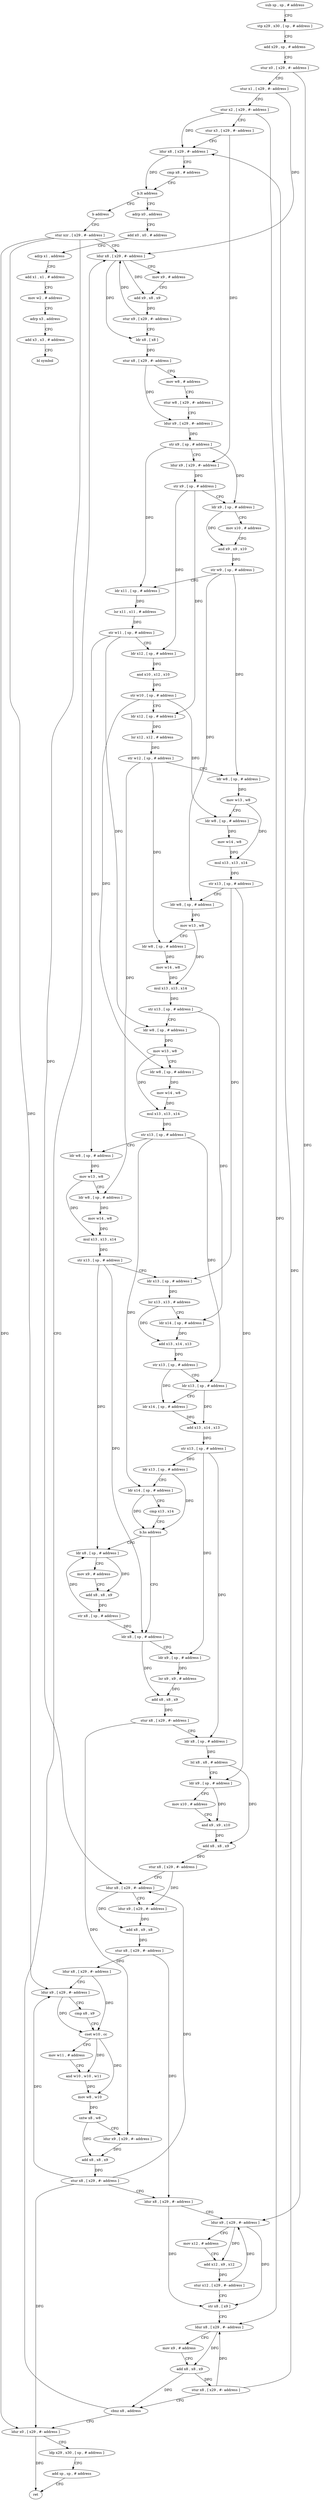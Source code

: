 digraph "func" {
"4235632" [label = "sub sp , sp , # address" ]
"4235636" [label = "stp x29 , x30 , [ sp , # address ]" ]
"4235640" [label = "add x29 , sp , # address" ]
"4235644" [label = "stur x0 , [ x29 , #- address ]" ]
"4235648" [label = "stur x1 , [ x29 , #- address ]" ]
"4235652" [label = "stur x2 , [ x29 , #- address ]" ]
"4235656" [label = "stur x3 , [ x29 , #- address ]" ]
"4235660" [label = "ldur x8 , [ x29 , #- address ]" ]
"4235664" [label = "cmp x8 , # address" ]
"4235668" [label = "b.lt address" ]
"4235676" [label = "adrp x0 , address" ]
"4235672" [label = "b address" ]
"4235680" [label = "add x0 , x0 , # address" ]
"4235684" [label = "adrp x1 , address" ]
"4235688" [label = "add x1 , x1 , # address" ]
"4235692" [label = "mov w2 , # address" ]
"4235696" [label = "adrp x3 , address" ]
"4235700" [label = "add x3 , x3 , # address" ]
"4235704" [label = "bl symbol" ]
"4235708" [label = "stur xzr , [ x29 , #- address ]" ]
"4235712" [label = "ldur x8 , [ x29 , #- address ]" ]
"4235976" [label = "ldr x8 , [ sp , # address ]" ]
"4235980" [label = "ldr x9 , [ sp , # address ]" ]
"4235984" [label = "lsr x9 , x9 , # address" ]
"4235988" [label = "add x8 , x8 , x9" ]
"4235992" [label = "stur x8 , [ x29 , #- address ]" ]
"4235996" [label = "ldr x8 , [ sp , # address ]" ]
"4236000" [label = "lsl x8 , x8 , # address" ]
"4236004" [label = "ldr x9 , [ sp , # address ]" ]
"4236008" [label = "mov x10 , # address" ]
"4236012" [label = "and x9 , x9 , x10" ]
"4236016" [label = "add x8 , x8 , x9" ]
"4236020" [label = "stur x8 , [ x29 , #- address ]" ]
"4236024" [label = "ldur x8 , [ x29 , #- address ]" ]
"4236028" [label = "ldur x9 , [ x29 , #- address ]" ]
"4236032" [label = "add x8 , x9 , x8" ]
"4236036" [label = "stur x8 , [ x29 , #- address ]" ]
"4236040" [label = "ldur x8 , [ x29 , #- address ]" ]
"4236044" [label = "ldur x9 , [ x29 , #- address ]" ]
"4236048" [label = "cmp x8 , x9" ]
"4236052" [label = "cset w10 , cc" ]
"4236056" [label = "mov w11 , # address" ]
"4236060" [label = "and w10 , w10 , w11" ]
"4236064" [label = "mov w8 , w10" ]
"4236068" [label = "sxtw x8 , w8" ]
"4236072" [label = "ldur x9 , [ x29 , #- address ]" ]
"4236076" [label = "add x8 , x8 , x9" ]
"4236080" [label = "stur x8 , [ x29 , #- address ]" ]
"4236084" [label = "ldur x8 , [ x29 , #- address ]" ]
"4236088" [label = "ldur x9 , [ x29 , #- address ]" ]
"4236092" [label = "mov x12 , # address" ]
"4236096" [label = "add x12 , x9 , x12" ]
"4236100" [label = "stur x12 , [ x29 , #- address ]" ]
"4236104" [label = "str x8 , [ x9 ]" ]
"4236108" [label = "ldur x8 , [ x29 , #- address ]" ]
"4236112" [label = "mov x9 , # address" ]
"4236116" [label = "add x8 , x8 , x9" ]
"4236120" [label = "stur x8 , [ x29 , #- address ]" ]
"4236124" [label = "cbnz x8 , address" ]
"4236128" [label = "ldur x0 , [ x29 , #- address ]" ]
"4235960" [label = "ldr x8 , [ sp , # address ]" ]
"4235964" [label = "mov x9 , # address" ]
"4235968" [label = "add x8 , x8 , x9" ]
"4235972" [label = "str x8 , [ sp , # address ]" ]
"4235716" [label = "mov x9 , # address" ]
"4235720" [label = "add x9 , x8 , x9" ]
"4235724" [label = "stur x9 , [ x29 , #- address ]" ]
"4235728" [label = "ldr x8 , [ x8 ]" ]
"4235732" [label = "stur x8 , [ x29 , #- address ]" ]
"4235736" [label = "mov w8 , # address" ]
"4235740" [label = "stur w8 , [ x29 , #- address ]" ]
"4235744" [label = "ldur x9 , [ x29 , #- address ]" ]
"4235748" [label = "str x9 , [ sp , # address ]" ]
"4235752" [label = "ldur x9 , [ x29 , #- address ]" ]
"4235756" [label = "str x9 , [ sp , # address ]" ]
"4235760" [label = "ldr x9 , [ sp , # address ]" ]
"4235764" [label = "mov x10 , # address" ]
"4235768" [label = "and x9 , x9 , x10" ]
"4235772" [label = "str w9 , [ sp , # address ]" ]
"4235776" [label = "ldr x11 , [ sp , # address ]" ]
"4235780" [label = "lsr x11 , x11 , # address" ]
"4235784" [label = "str w11 , [ sp , # address ]" ]
"4235788" [label = "ldr x12 , [ sp , # address ]" ]
"4235792" [label = "and x10 , x12 , x10" ]
"4235796" [label = "str w10 , [ sp , # address ]" ]
"4235800" [label = "ldr x12 , [ sp , # address ]" ]
"4235804" [label = "lsr x12 , x12 , # address" ]
"4235808" [label = "str w12 , [ sp , # address ]" ]
"4235812" [label = "ldr w8 , [ sp , # address ]" ]
"4235816" [label = "mov w13 , w8" ]
"4235820" [label = "ldr w8 , [ sp , # address ]" ]
"4235824" [label = "mov w14 , w8" ]
"4235828" [label = "mul x13 , x13 , x14" ]
"4235832" [label = "str x13 , [ sp , # address ]" ]
"4235836" [label = "ldr w8 , [ sp , # address ]" ]
"4235840" [label = "mov w13 , w8" ]
"4235844" [label = "ldr w8 , [ sp , # address ]" ]
"4235848" [label = "mov w14 , w8" ]
"4235852" [label = "mul x13 , x13 , x14" ]
"4235856" [label = "str x13 , [ sp , # address ]" ]
"4235860" [label = "ldr w8 , [ sp , # address ]" ]
"4235864" [label = "mov w13 , w8" ]
"4235868" [label = "ldr w8 , [ sp , # address ]" ]
"4235872" [label = "mov w14 , w8" ]
"4235876" [label = "mul x13 , x13 , x14" ]
"4235880" [label = "str x13 , [ sp , # address ]" ]
"4235884" [label = "ldr w8 , [ sp , # address ]" ]
"4235888" [label = "mov w13 , w8" ]
"4235892" [label = "ldr w8 , [ sp , # address ]" ]
"4235896" [label = "mov w14 , w8" ]
"4235900" [label = "mul x13 , x13 , x14" ]
"4235904" [label = "str x13 , [ sp , # address ]" ]
"4235908" [label = "ldr x13 , [ sp , # address ]" ]
"4235912" [label = "lsr x13 , x13 , # address" ]
"4235916" [label = "ldr x14 , [ sp , # address ]" ]
"4235920" [label = "add x13 , x14 , x13" ]
"4235924" [label = "str x13 , [ sp , # address ]" ]
"4235928" [label = "ldr x13 , [ sp , # address ]" ]
"4235932" [label = "ldr x14 , [ sp , # address ]" ]
"4235936" [label = "add x13 , x14 , x13" ]
"4235940" [label = "str x13 , [ sp , # address ]" ]
"4235944" [label = "ldr x13 , [ sp , # address ]" ]
"4235948" [label = "ldr x14 , [ sp , # address ]" ]
"4235952" [label = "cmp x13 , x14" ]
"4235956" [label = "b.hs address" ]
"4236132" [label = "ldp x29 , x30 , [ sp , # address ]" ]
"4236136" [label = "add sp , sp , # address" ]
"4236140" [label = "ret" ]
"4235632" -> "4235636" [ label = "CFG" ]
"4235636" -> "4235640" [ label = "CFG" ]
"4235640" -> "4235644" [ label = "CFG" ]
"4235644" -> "4235648" [ label = "CFG" ]
"4235644" -> "4236088" [ label = "DFG" ]
"4235648" -> "4235652" [ label = "CFG" ]
"4235648" -> "4235712" [ label = "DFG" ]
"4235652" -> "4235656" [ label = "CFG" ]
"4235652" -> "4235660" [ label = "DFG" ]
"4235652" -> "4236108" [ label = "DFG" ]
"4235656" -> "4235660" [ label = "CFG" ]
"4235656" -> "4235752" [ label = "DFG" ]
"4235660" -> "4235664" [ label = "CFG" ]
"4235660" -> "4235668" [ label = "DFG" ]
"4235664" -> "4235668" [ label = "CFG" ]
"4235668" -> "4235676" [ label = "CFG" ]
"4235668" -> "4235672" [ label = "CFG" ]
"4235676" -> "4235680" [ label = "CFG" ]
"4235672" -> "4235708" [ label = "CFG" ]
"4235680" -> "4235684" [ label = "CFG" ]
"4235684" -> "4235688" [ label = "CFG" ]
"4235688" -> "4235692" [ label = "CFG" ]
"4235692" -> "4235696" [ label = "CFG" ]
"4235696" -> "4235700" [ label = "CFG" ]
"4235700" -> "4235704" [ label = "CFG" ]
"4235708" -> "4235712" [ label = "CFG" ]
"4235708" -> "4236024" [ label = "DFG" ]
"4235708" -> "4236044" [ label = "DFG" ]
"4235708" -> "4236128" [ label = "DFG" ]
"4235712" -> "4235716" [ label = "CFG" ]
"4235712" -> "4235720" [ label = "DFG" ]
"4235712" -> "4235728" [ label = "DFG" ]
"4235976" -> "4235980" [ label = "CFG" ]
"4235976" -> "4235988" [ label = "DFG" ]
"4235980" -> "4235984" [ label = "DFG" ]
"4235984" -> "4235988" [ label = "DFG" ]
"4235988" -> "4235992" [ label = "DFG" ]
"4235992" -> "4235996" [ label = "CFG" ]
"4235992" -> "4236072" [ label = "DFG" ]
"4235996" -> "4236000" [ label = "DFG" ]
"4236000" -> "4236004" [ label = "CFG" ]
"4236000" -> "4236016" [ label = "DFG" ]
"4236004" -> "4236008" [ label = "CFG" ]
"4236004" -> "4236012" [ label = "DFG" ]
"4236008" -> "4236012" [ label = "CFG" ]
"4236012" -> "4236016" [ label = "DFG" ]
"4236016" -> "4236020" [ label = "DFG" ]
"4236020" -> "4236024" [ label = "CFG" ]
"4236020" -> "4236028" [ label = "DFG" ]
"4236024" -> "4236028" [ label = "CFG" ]
"4236024" -> "4236032" [ label = "DFG" ]
"4236028" -> "4236032" [ label = "DFG" ]
"4236032" -> "4236036" [ label = "DFG" ]
"4236036" -> "4236040" [ label = "DFG" ]
"4236036" -> "4236084" [ label = "DFG" ]
"4236040" -> "4236044" [ label = "CFG" ]
"4236040" -> "4236052" [ label = "DFG" ]
"4236044" -> "4236048" [ label = "CFG" ]
"4236044" -> "4236052" [ label = "DFG" ]
"4236048" -> "4236052" [ label = "CFG" ]
"4236052" -> "4236056" [ label = "CFG" ]
"4236052" -> "4236060" [ label = "DFG" ]
"4236052" -> "4236064" [ label = "DFG" ]
"4236056" -> "4236060" [ label = "CFG" ]
"4236060" -> "4236064" [ label = "DFG" ]
"4236064" -> "4236068" [ label = "DFG" ]
"4236068" -> "4236072" [ label = "CFG" ]
"4236068" -> "4236076" [ label = "DFG" ]
"4236072" -> "4236076" [ label = "DFG" ]
"4236076" -> "4236080" [ label = "DFG" ]
"4236080" -> "4236084" [ label = "CFG" ]
"4236080" -> "4236024" [ label = "DFG" ]
"4236080" -> "4236044" [ label = "DFG" ]
"4236080" -> "4236128" [ label = "DFG" ]
"4236084" -> "4236088" [ label = "CFG" ]
"4236084" -> "4236104" [ label = "DFG" ]
"4236088" -> "4236092" [ label = "CFG" ]
"4236088" -> "4236096" [ label = "DFG" ]
"4236088" -> "4236104" [ label = "DFG" ]
"4236092" -> "4236096" [ label = "CFG" ]
"4236096" -> "4236100" [ label = "DFG" ]
"4236100" -> "4236104" [ label = "CFG" ]
"4236100" -> "4236088" [ label = "DFG" ]
"4236104" -> "4236108" [ label = "CFG" ]
"4236108" -> "4236112" [ label = "CFG" ]
"4236108" -> "4236116" [ label = "DFG" ]
"4236112" -> "4236116" [ label = "CFG" ]
"4236116" -> "4236120" [ label = "DFG" ]
"4236116" -> "4236124" [ label = "DFG" ]
"4236120" -> "4236124" [ label = "CFG" ]
"4236120" -> "4235660" [ label = "DFG" ]
"4236120" -> "4236108" [ label = "DFG" ]
"4236124" -> "4235712" [ label = "CFG" ]
"4236124" -> "4236128" [ label = "CFG" ]
"4236128" -> "4236132" [ label = "CFG" ]
"4236128" -> "4236140" [ label = "DFG" ]
"4235960" -> "4235964" [ label = "CFG" ]
"4235960" -> "4235968" [ label = "DFG" ]
"4235964" -> "4235968" [ label = "CFG" ]
"4235968" -> "4235972" [ label = "DFG" ]
"4235972" -> "4235976" [ label = "DFG" ]
"4235972" -> "4235960" [ label = "DFG" ]
"4235716" -> "4235720" [ label = "CFG" ]
"4235720" -> "4235724" [ label = "DFG" ]
"4235724" -> "4235728" [ label = "CFG" ]
"4235724" -> "4235712" [ label = "DFG" ]
"4235728" -> "4235732" [ label = "DFG" ]
"4235732" -> "4235736" [ label = "CFG" ]
"4235732" -> "4235744" [ label = "DFG" ]
"4235736" -> "4235740" [ label = "CFG" ]
"4235740" -> "4235744" [ label = "CFG" ]
"4235744" -> "4235748" [ label = "DFG" ]
"4235748" -> "4235752" [ label = "CFG" ]
"4235748" -> "4235760" [ label = "DFG" ]
"4235748" -> "4235776" [ label = "DFG" ]
"4235752" -> "4235756" [ label = "DFG" ]
"4235756" -> "4235760" [ label = "CFG" ]
"4235756" -> "4235788" [ label = "DFG" ]
"4235756" -> "4235800" [ label = "DFG" ]
"4235760" -> "4235764" [ label = "CFG" ]
"4235760" -> "4235768" [ label = "DFG" ]
"4235764" -> "4235768" [ label = "CFG" ]
"4235768" -> "4235772" [ label = "DFG" ]
"4235772" -> "4235776" [ label = "CFG" ]
"4235772" -> "4235812" [ label = "DFG" ]
"4235772" -> "4235836" [ label = "DFG" ]
"4235776" -> "4235780" [ label = "DFG" ]
"4235780" -> "4235784" [ label = "DFG" ]
"4235784" -> "4235788" [ label = "CFG" ]
"4235784" -> "4235860" [ label = "DFG" ]
"4235784" -> "4235884" [ label = "DFG" ]
"4235788" -> "4235792" [ label = "DFG" ]
"4235792" -> "4235796" [ label = "DFG" ]
"4235796" -> "4235800" [ label = "CFG" ]
"4235796" -> "4235820" [ label = "DFG" ]
"4235796" -> "4235868" [ label = "DFG" ]
"4235800" -> "4235804" [ label = "DFG" ]
"4235804" -> "4235808" [ label = "DFG" ]
"4235808" -> "4235812" [ label = "CFG" ]
"4235808" -> "4235844" [ label = "DFG" ]
"4235808" -> "4235892" [ label = "DFG" ]
"4235812" -> "4235816" [ label = "DFG" ]
"4235816" -> "4235820" [ label = "CFG" ]
"4235816" -> "4235828" [ label = "DFG" ]
"4235820" -> "4235824" [ label = "DFG" ]
"4235824" -> "4235828" [ label = "DFG" ]
"4235828" -> "4235832" [ label = "DFG" ]
"4235832" -> "4235836" [ label = "CFG" ]
"4235832" -> "4235908" [ label = "DFG" ]
"4235832" -> "4236004" [ label = "DFG" ]
"4235836" -> "4235840" [ label = "DFG" ]
"4235840" -> "4235844" [ label = "CFG" ]
"4235840" -> "4235852" [ label = "DFG" ]
"4235844" -> "4235848" [ label = "DFG" ]
"4235848" -> "4235852" [ label = "DFG" ]
"4235852" -> "4235856" [ label = "DFG" ]
"4235856" -> "4235860" [ label = "CFG" ]
"4235856" -> "4235916" [ label = "DFG" ]
"4235860" -> "4235864" [ label = "DFG" ]
"4235864" -> "4235868" [ label = "CFG" ]
"4235864" -> "4235876" [ label = "DFG" ]
"4235868" -> "4235872" [ label = "DFG" ]
"4235872" -> "4235876" [ label = "DFG" ]
"4235876" -> "4235880" [ label = "DFG" ]
"4235880" -> "4235884" [ label = "CFG" ]
"4235880" -> "4235928" [ label = "DFG" ]
"4235880" -> "4235948" [ label = "DFG" ]
"4235884" -> "4235888" [ label = "DFG" ]
"4235888" -> "4235892" [ label = "CFG" ]
"4235888" -> "4235900" [ label = "DFG" ]
"4235892" -> "4235896" [ label = "DFG" ]
"4235896" -> "4235900" [ label = "DFG" ]
"4235900" -> "4235904" [ label = "DFG" ]
"4235904" -> "4235908" [ label = "CFG" ]
"4235904" -> "4235976" [ label = "DFG" ]
"4235904" -> "4235960" [ label = "DFG" ]
"4235908" -> "4235912" [ label = "DFG" ]
"4235912" -> "4235916" [ label = "CFG" ]
"4235912" -> "4235920" [ label = "DFG" ]
"4235916" -> "4235920" [ label = "DFG" ]
"4235920" -> "4235924" [ label = "DFG" ]
"4235924" -> "4235928" [ label = "CFG" ]
"4235924" -> "4235932" [ label = "DFG" ]
"4235928" -> "4235932" [ label = "CFG" ]
"4235928" -> "4235936" [ label = "DFG" ]
"4235932" -> "4235936" [ label = "DFG" ]
"4235936" -> "4235940" [ label = "DFG" ]
"4235940" -> "4235944" [ label = "DFG" ]
"4235940" -> "4235980" [ label = "DFG" ]
"4235940" -> "4235996" [ label = "DFG" ]
"4235944" -> "4235948" [ label = "CFG" ]
"4235944" -> "4235956" [ label = "DFG" ]
"4235948" -> "4235952" [ label = "CFG" ]
"4235948" -> "4235956" [ label = "DFG" ]
"4235952" -> "4235956" [ label = "CFG" ]
"4235956" -> "4235976" [ label = "CFG" ]
"4235956" -> "4235960" [ label = "CFG" ]
"4236132" -> "4236136" [ label = "CFG" ]
"4236136" -> "4236140" [ label = "CFG" ]
}
